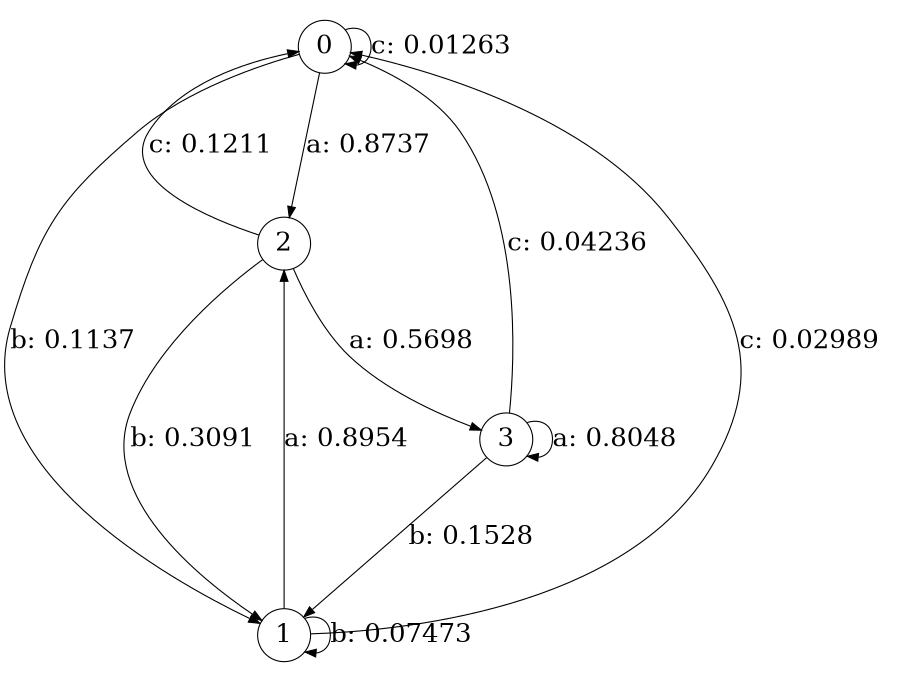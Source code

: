 digraph "d7-200nw-t0-cen-SML" {
size = "6,8.5";
ratio = "fill";
node [shape = circle];
node [fontsize = 24];
edge [fontsize = 24];
0 -> 2 [label = "a: 0.8737   "];
0 -> 1 [label = "b: 0.1137   "];
0 -> 0 [label = "c: 0.01263  "];
1 -> 2 [label = "a: 0.8954   "];
1 -> 1 [label = "b: 0.07473  "];
1 -> 0 [label = "c: 0.02989  "];
2 -> 3 [label = "a: 0.5698   "];
2 -> 1 [label = "b: 0.3091   "];
2 -> 0 [label = "c: 0.1211   "];
3 -> 3 [label = "a: 0.8048   "];
3 -> 1 [label = "b: 0.1528   "];
3 -> 0 [label = "c: 0.04236  "];
}